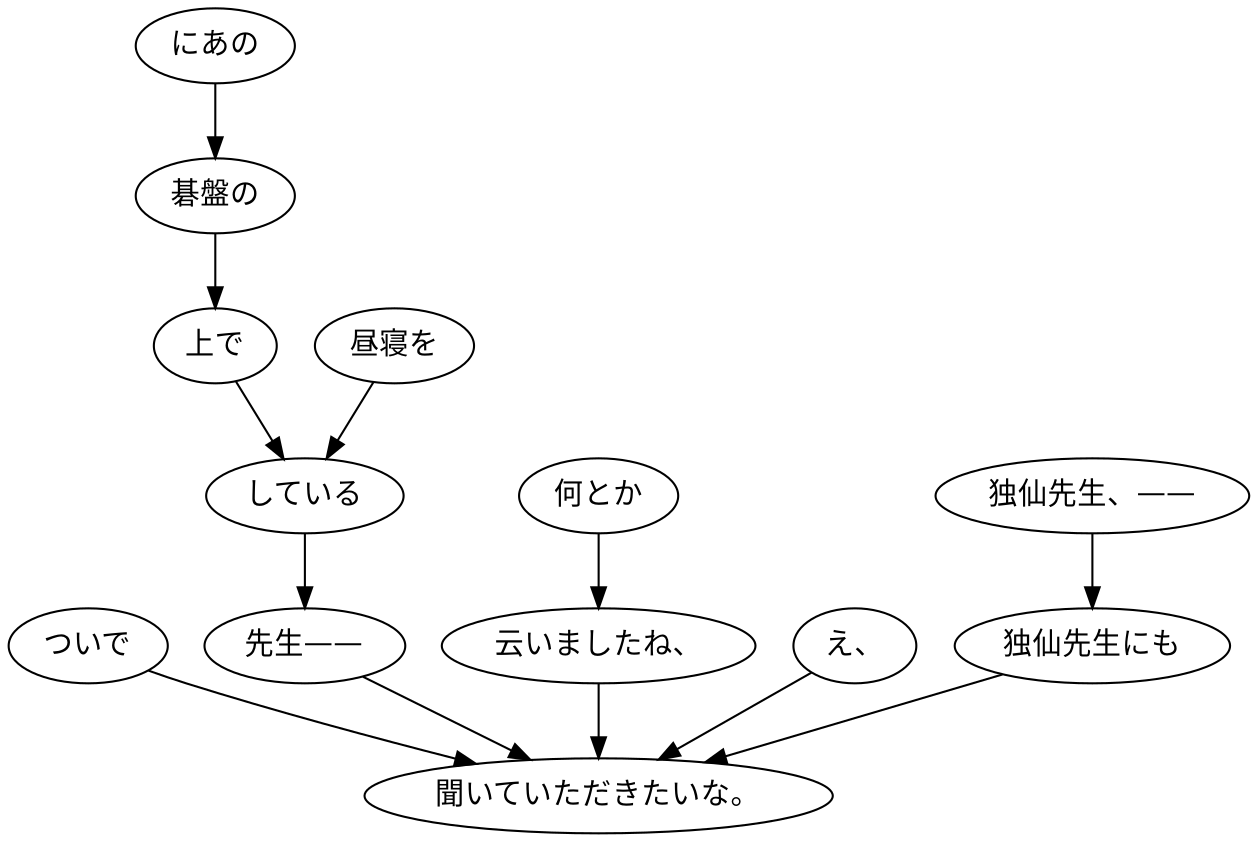 digraph graph8270 {
	node0 [label="ついで"];
	node1 [label="にあの"];
	node2 [label="碁盤の"];
	node3 [label="上で"];
	node4 [label="昼寝を"];
	node5 [label="している"];
	node6 [label="先生——"];
	node7 [label="何とか"];
	node8 [label="云いましたね、"];
	node9 [label="え、"];
	node10 [label="独仙先生、——"];
	node11 [label="独仙先生にも"];
	node12 [label="聞いていただきたいな。"];
	node0 -> node12;
	node1 -> node2;
	node2 -> node3;
	node3 -> node5;
	node4 -> node5;
	node5 -> node6;
	node6 -> node12;
	node7 -> node8;
	node8 -> node12;
	node9 -> node12;
	node10 -> node11;
	node11 -> node12;
}
